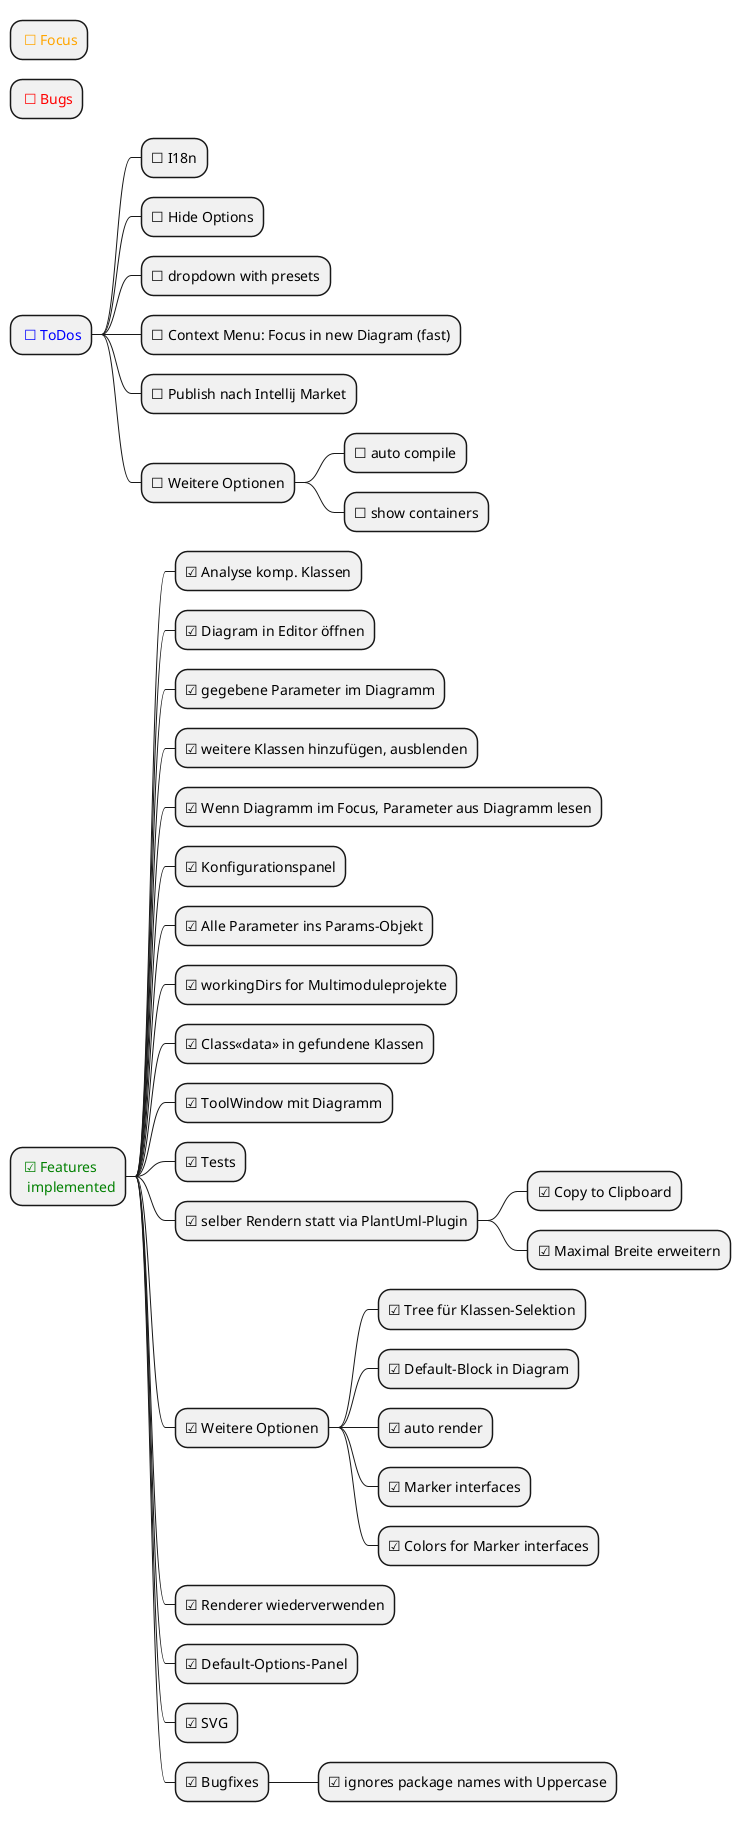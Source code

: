 @startmindmap
skinparam monochrome false

* <color:orange> ☐ Focus

* <color:red> ☐ Bugs

* <color:blue> ☐ ToDos
** ☐ I18n
** ☐ Hide Options
** ☐ dropdown with presets
** ☐ Context Menu: Focus in new Diagram (fast)
** ☐ Publish nach Intellij Market
** ☐ Weitere Optionen
*** ☐ auto compile
*** ☐ show containers


* <color:green> ☑ Features\n <color:green> implemented
** ☑ Analyse komp. Klassen
** ☑ Diagram in Editor öffnen
** ☑ gegebene Parameter im Diagramm
** ☑ weitere Klassen hinzufügen, ausblenden
** ☑ Wenn Diagramm im Focus, Parameter aus Diagramm lesen
** ☑ Konfigurationspanel
** ☑ Alle Parameter ins Params-Objekt
** ☑ workingDirs for Multimoduleprojekte
** ☑ Class<<data>> in gefundene Klassen
** ☑ ToolWindow mit Diagramm
** ☑ Tests
** ☑ selber Rendern statt via PlantUml-Plugin
*** ☑ Copy to Clipboard
*** ☑ Maximal Breite erweitern
** ☑ Weitere Optionen
*** ☑ Tree für Klassen-Selektion
*** ☑ Default-Block in Diagram
*** ☑ auto render
*** ☑ Marker interfaces
*** ☑ Colors for Marker interfaces
** ☑ Renderer wiederverwenden
** ☑ Default-Options-Panel
** ☑ SVG
** ☑ Bugfixes
*** ☑ ignores package names with Uppercase

@endmindmap

